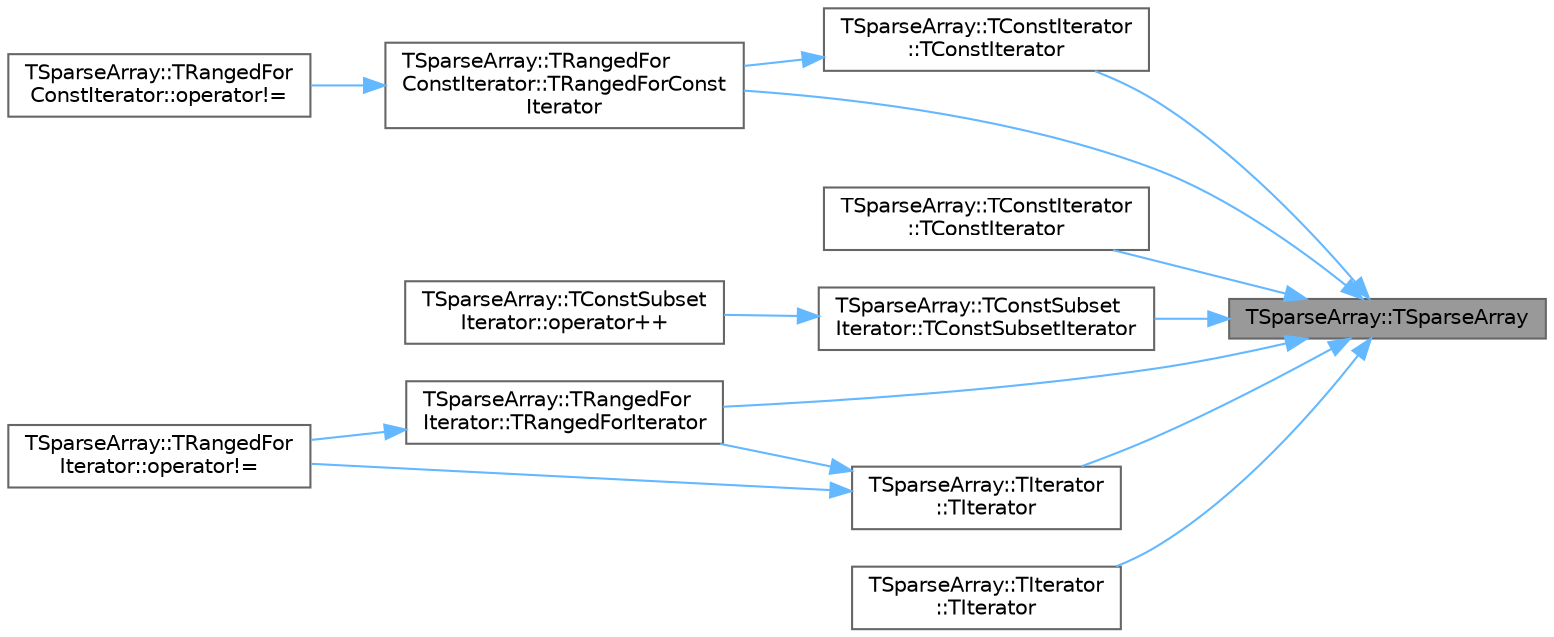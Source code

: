 digraph "TSparseArray::TSparseArray"
{
 // INTERACTIVE_SVG=YES
 // LATEX_PDF_SIZE
  bgcolor="transparent";
  edge [fontname=Helvetica,fontsize=10,labelfontname=Helvetica,labelfontsize=10];
  node [fontname=Helvetica,fontsize=10,shape=box,height=0.2,width=0.4];
  rankdir="RL";
  Node1 [id="Node000001",label="TSparseArray::TSparseArray",height=0.2,width=0.4,color="gray40", fillcolor="grey60", style="filled", fontcolor="black",tooltip=" "];
  Node1 -> Node2 [id="edge1_Node000001_Node000002",dir="back",color="steelblue1",style="solid",tooltip=" "];
  Node2 [id="Node000002",label="TSparseArray::TConstIterator\l::TConstIterator",height=0.2,width=0.4,color="grey40", fillcolor="white", style="filled",URL="$dc/dde/classTSparseArray_1_1TConstIterator.html#a895a52acdda18898a69eed8d2461ebae",tooltip=" "];
  Node2 -> Node3 [id="edge2_Node000002_Node000003",dir="back",color="steelblue1",style="solid",tooltip=" "];
  Node3 [id="Node000003",label="TSparseArray::TRangedFor\lConstIterator::TRangedForConst\lIterator",height=0.2,width=0.4,color="grey40", fillcolor="white", style="filled",URL="$da/d27/classTSparseArray_1_1TRangedForConstIterator.html#a9a538b9ff0926d083f7f120ba71f41b3",tooltip=" "];
  Node3 -> Node4 [id="edge3_Node000003_Node000004",dir="back",color="steelblue1",style="solid",tooltip=" "];
  Node4 [id="Node000004",label="TSparseArray::TRangedFor\lConstIterator::operator!=",height=0.2,width=0.4,color="grey40", fillcolor="white", style="filled",URL="$da/d27/classTSparseArray_1_1TRangedForConstIterator.html#aa4b461abb9b81680f2bace30a6875ee7",tooltip=" "];
  Node1 -> Node5 [id="edge4_Node000001_Node000005",dir="back",color="steelblue1",style="solid",tooltip=" "];
  Node5 [id="Node000005",label="TSparseArray::TConstIterator\l::TConstIterator",height=0.2,width=0.4,color="grey40", fillcolor="white", style="filled",URL="$dc/dde/classTSparseArray_1_1TConstIterator.html#a46555e230c1f043043acacd23f6c7d5a",tooltip=" "];
  Node1 -> Node6 [id="edge5_Node000001_Node000006",dir="back",color="steelblue1",style="solid",tooltip=" "];
  Node6 [id="Node000006",label="TSparseArray::TConstSubset\lIterator::TConstSubsetIterator",height=0.2,width=0.4,color="grey40", fillcolor="white", style="filled",URL="$d4/db7/classTSparseArray_1_1TConstSubsetIterator.html#a513f1a6ffea46f2585b1f1ef851cf9d0",tooltip=" "];
  Node6 -> Node7 [id="edge6_Node000006_Node000007",dir="back",color="steelblue1",style="solid",tooltip=" "];
  Node7 [id="Node000007",label="TSparseArray::TConstSubset\lIterator::operator++",height=0.2,width=0.4,color="grey40", fillcolor="white", style="filled",URL="$d4/db7/classTSparseArray_1_1TConstSubsetIterator.html#a9d607ed1556c61b95a364859425c9302",tooltip=" "];
  Node1 -> Node8 [id="edge7_Node000001_Node000008",dir="back",color="steelblue1",style="solid",tooltip=" "];
  Node8 [id="Node000008",label="TSparseArray::TIterator\l::TIterator",height=0.2,width=0.4,color="grey40", fillcolor="white", style="filled",URL="$d6/d84/classTSparseArray_1_1TIterator.html#acda9e28a2162793717ecb23f40107b7c",tooltip=" "];
  Node8 -> Node9 [id="edge8_Node000008_Node000009",dir="back",color="steelblue1",style="solid",tooltip=" "];
  Node9 [id="Node000009",label="TSparseArray::TRangedFor\lIterator::TRangedForIterator",height=0.2,width=0.4,color="grey40", fillcolor="white", style="filled",URL="$d1/dc4/classTSparseArray_1_1TRangedForIterator.html#a6d925d9b147866fbda80f224688e3bb1",tooltip=" "];
  Node9 -> Node10 [id="edge9_Node000009_Node000010",dir="back",color="steelblue1",style="solid",tooltip=" "];
  Node10 [id="Node000010",label="TSparseArray::TRangedFor\lIterator::operator!=",height=0.2,width=0.4,color="grey40", fillcolor="white", style="filled",URL="$d1/dc4/classTSparseArray_1_1TRangedForIterator.html#a8893f24724f3f81cd0a4a3472e33242c",tooltip=" "];
  Node8 -> Node10 [id="edge10_Node000008_Node000010",dir="back",color="steelblue1",style="solid",tooltip=" "];
  Node1 -> Node11 [id="edge11_Node000001_Node000011",dir="back",color="steelblue1",style="solid",tooltip=" "];
  Node11 [id="Node000011",label="TSparseArray::TIterator\l::TIterator",height=0.2,width=0.4,color="grey40", fillcolor="white", style="filled",URL="$d6/d84/classTSparseArray_1_1TIterator.html#a8c3fa8d95ed21bd241844ff7daae4ca0",tooltip=" "];
  Node1 -> Node3 [id="edge12_Node000001_Node000003",dir="back",color="steelblue1",style="solid",tooltip=" "];
  Node1 -> Node9 [id="edge13_Node000001_Node000009",dir="back",color="steelblue1",style="solid",tooltip=" "];
}
